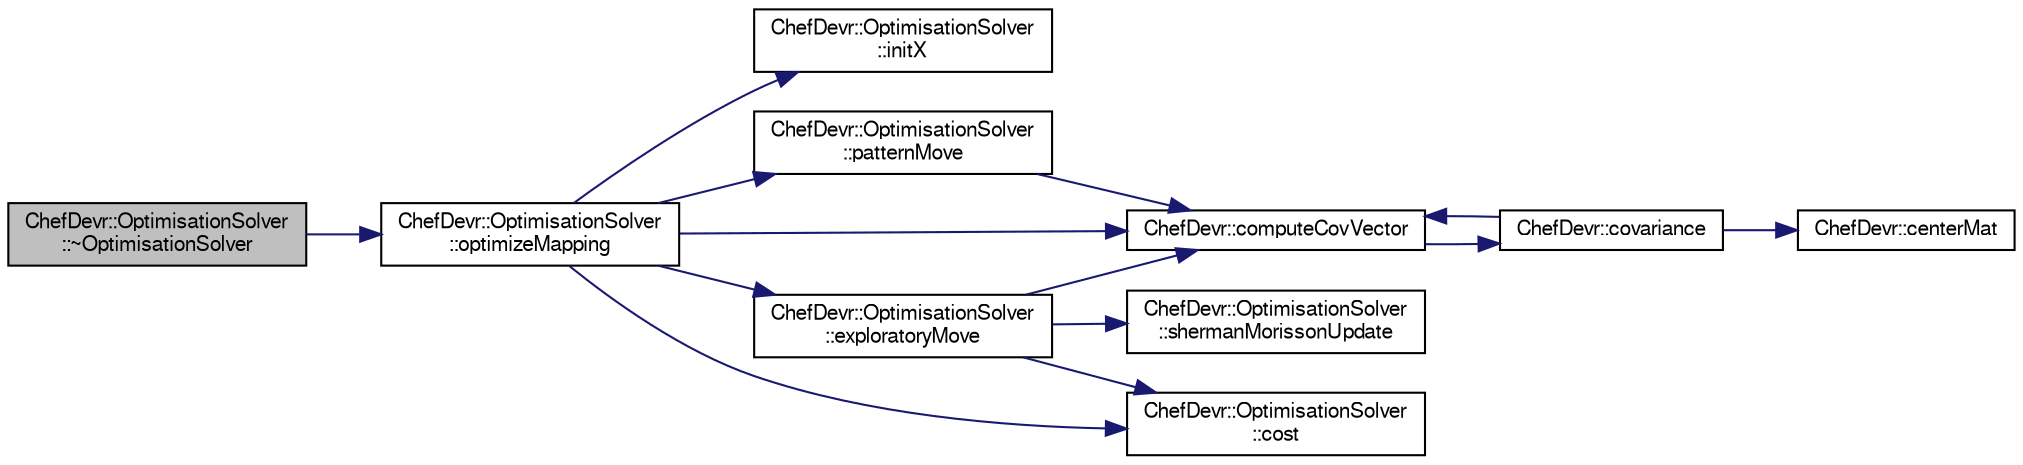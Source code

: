 digraph "ChefDevr::OptimisationSolver::~OptimisationSolver"
{
  edge [fontname="FreeSans",fontsize="10",labelfontname="FreeSans",labelfontsize="10"];
  node [fontname="FreeSans",fontsize="10",shape=record];
  rankdir="LR";
  Node2 [label="ChefDevr::OptimisationSolver\l::~OptimisationSolver",height=0.2,width=0.4,color="black", fillcolor="grey75", style="filled", fontcolor="black"];
  Node2 -> Node3 [color="midnightblue",fontsize="10",style="solid",fontname="FreeSans"];
  Node3 [label="ChefDevr::OptimisationSolver\l::optimizeMapping",height=0.2,width=0.4,color="black", fillcolor="white", style="filled",URL="$class_chef_devr_1_1_optimisation_solver.html#ac071d573e4155176f151f9413ef7b107",tooltip="Computes the optimized parametrisation of the BRDFs manifold. Uses Hook & Jeeves method to solve the ..."];
  Node3 -> Node4 [color="midnightblue",fontsize="10",style="solid",fontname="FreeSans"];
  Node4 [label="ChefDevr::OptimisationSolver\l::initX",height=0.2,width=0.4,color="black", fillcolor="white", style="filled",URL="$class_chef_devr_1_1_optimisation_solver.html#a110952ecfdcc6727aba129b064c7c733",tooltip="Initializes the latent coordinates vector X by applying the PCA method on the Z matrix and reducing i..."];
  Node3 -> Node5 [color="midnightblue",fontsize="10",style="solid",fontname="FreeSans"];
  Node5 [label="ChefDevr::computeCovVector",height=0.2,width=0.4,color="black", fillcolor="white", style="filled",URL="$namespace_chef_devr.html#a596a285a8d77aad17878f22f23689861",tooltip="Computes the covariance column vector for the coordRef coordinates variable. "];
  Node5 -> Node6 [color="midnightblue",fontsize="10",style="solid",fontname="FreeSans"];
  Node6 [label="ChefDevr::covariance",height=0.2,width=0.4,color="black", fillcolor="white", style="filled",URL="$namespace_chef_devr.html#a13ff4baef0481276d6b78f9d47297d0d",tooltip="Covariance function given in the research paper : A Versatile Parametrization for Measured Materials ..."];
  Node6 -> Node7 [color="midnightblue",fontsize="10",style="solid",fontname="FreeSans"];
  Node7 [label="ChefDevr::centerMat",height=0.2,width=0.4,color="black", fillcolor="white", style="filled",URL="$namespace_chef_devr.html#a8a35bcb9393c9a05d738e608570ec8d8",tooltip="Centers matrix by sustracting mean to all columns. "];
  Node6 -> Node5 [color="midnightblue",fontsize="10",style="solid",fontname="FreeSans"];
  Node3 -> Node8 [color="midnightblue",fontsize="10",style="solid",fontname="FreeSans"];
  Node8 [label="ChefDevr::OptimisationSolver\l::cost",height=0.2,width=0.4,color="black", fillcolor="white", style="filled",URL="$class_chef_devr_1_1_optimisation_solver.html#aa6c2ef443df567988fe35b90263512fa",tooltip="Computes the cost of the solution defined by K_minus1. "];
  Node3 -> Node9 [color="midnightblue",fontsize="10",style="solid",fontname="FreeSans"];
  Node9 [label="ChefDevr::OptimisationSolver\l::exploratoryMove",height=0.2,width=0.4,color="black", fillcolor="white", style="filled",URL="$class_chef_devr_1_1_optimisation_solver.html#a515eb2a32af01d73c8a7c0be3ebd5aba",tooltip="Updates the movement vector of X that improves the solution (X_move) "];
  Node9 -> Node5 [color="midnightblue",fontsize="10",style="solid",fontname="FreeSans"];
  Node9 -> Node10 [color="midnightblue",fontsize="10",style="solid",fontname="FreeSans"];
  Node10 [label="ChefDevr::OptimisationSolver\l::shermanMorissonUpdate",height=0.2,width=0.4,color="black", fillcolor="white", style="filled",URL="$class_chef_devr_1_1_optimisation_solver.html#a45cfe6537a5b85d187236619f18ca9a6",tooltip="Computes the new inverse matrix K_minus1 and the new determinant of K using Sherman-Morisson formula..."];
  Node9 -> Node8 [color="midnightblue",fontsize="10",style="solid",fontname="FreeSans"];
  Node3 -> Node11 [color="midnightblue",fontsize="10",style="solid",fontname="FreeSans"];
  Node11 [label="ChefDevr::OptimisationSolver\l::patternMove",height=0.2,width=0.4,color="black", fillcolor="white", style="filled",URL="$class_chef_devr_1_1_optimisation_solver.html#a521476ed550af6cdf431015c9af20498",tooltip="Apply X_move to the latent variable vector X. Updates new_X, new_K_minus1, new_detK accordingly..."];
  Node11 -> Node5 [color="midnightblue",fontsize="10",style="solid",fontname="FreeSans"];
}
